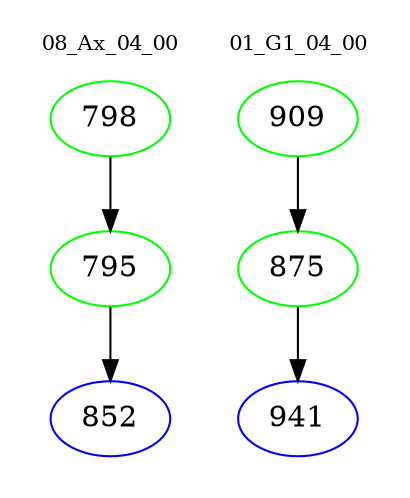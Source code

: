 digraph{
subgraph cluster_0 {
color = white
label = "08_Ax_04_00";
fontsize=10;
T0_798 [label="798", color="green"]
T0_798 -> T0_795 [color="black"]
T0_795 [label="795", color="green"]
T0_795 -> T0_852 [color="black"]
T0_852 [label="852", color="blue"]
}
subgraph cluster_1 {
color = white
label = "01_G1_04_00";
fontsize=10;
T1_909 [label="909", color="green"]
T1_909 -> T1_875 [color="black"]
T1_875 [label="875", color="green"]
T1_875 -> T1_941 [color="black"]
T1_941 [label="941", color="blue"]
}
}
